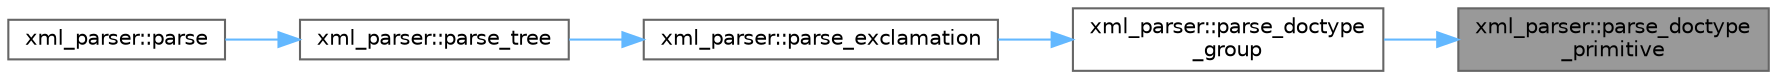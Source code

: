 digraph "xml_parser::parse_doctype_primitive"
{
 // INTERACTIVE_SVG=YES
 // LATEX_PDF_SIZE
  bgcolor="transparent";
  edge [fontname=Helvetica,fontsize=10,labelfontname=Helvetica,labelfontsize=10];
  node [fontname=Helvetica,fontsize=10,shape=box,height=0.2,width=0.4];
  rankdir="RL";
  Node1 [id="Node000001",label="xml_parser::parse_doctype\l_primitive",height=0.2,width=0.4,color="gray40", fillcolor="grey60", style="filled", fontcolor="black",tooltip=" "];
  Node1 -> Node2 [id="edge1_Node000001_Node000002",dir="back",color="steelblue1",style="solid",tooltip=" "];
  Node2 [id="Node000002",label="xml_parser::parse_doctype\l_group",height=0.2,width=0.4,color="grey40", fillcolor="white", style="filled",URL="$db/db4/structxml__parser.html#a85625c095f072a9938d0e47cf468de6b",tooltip=" "];
  Node2 -> Node3 [id="edge2_Node000002_Node000003",dir="back",color="steelblue1",style="solid",tooltip=" "];
  Node3 [id="Node000003",label="xml_parser::parse_exclamation",height=0.2,width=0.4,color="grey40", fillcolor="white", style="filled",URL="$db/db4/structxml__parser.html#afc651baa774c379ad03244cac2e96015",tooltip=" "];
  Node3 -> Node4 [id="edge3_Node000003_Node000004",dir="back",color="steelblue1",style="solid",tooltip=" "];
  Node4 [id="Node000004",label="xml_parser::parse_tree",height=0.2,width=0.4,color="grey40", fillcolor="white", style="filled",URL="$db/db4/structxml__parser.html#a35bac90f1975aa1a9d5de4b60b761f16",tooltip=" "];
  Node4 -> Node5 [id="edge4_Node000004_Node000005",dir="back",color="steelblue1",style="solid",tooltip=" "];
  Node5 [id="Node000005",label="xml_parser::parse",height=0.2,width=0.4,color="grey40", fillcolor="white", style="filled",URL="$db/db4/structxml__parser.html#a4bf0acd166edf3fc6cc9543002ff6f5d",tooltip=" "];
}
